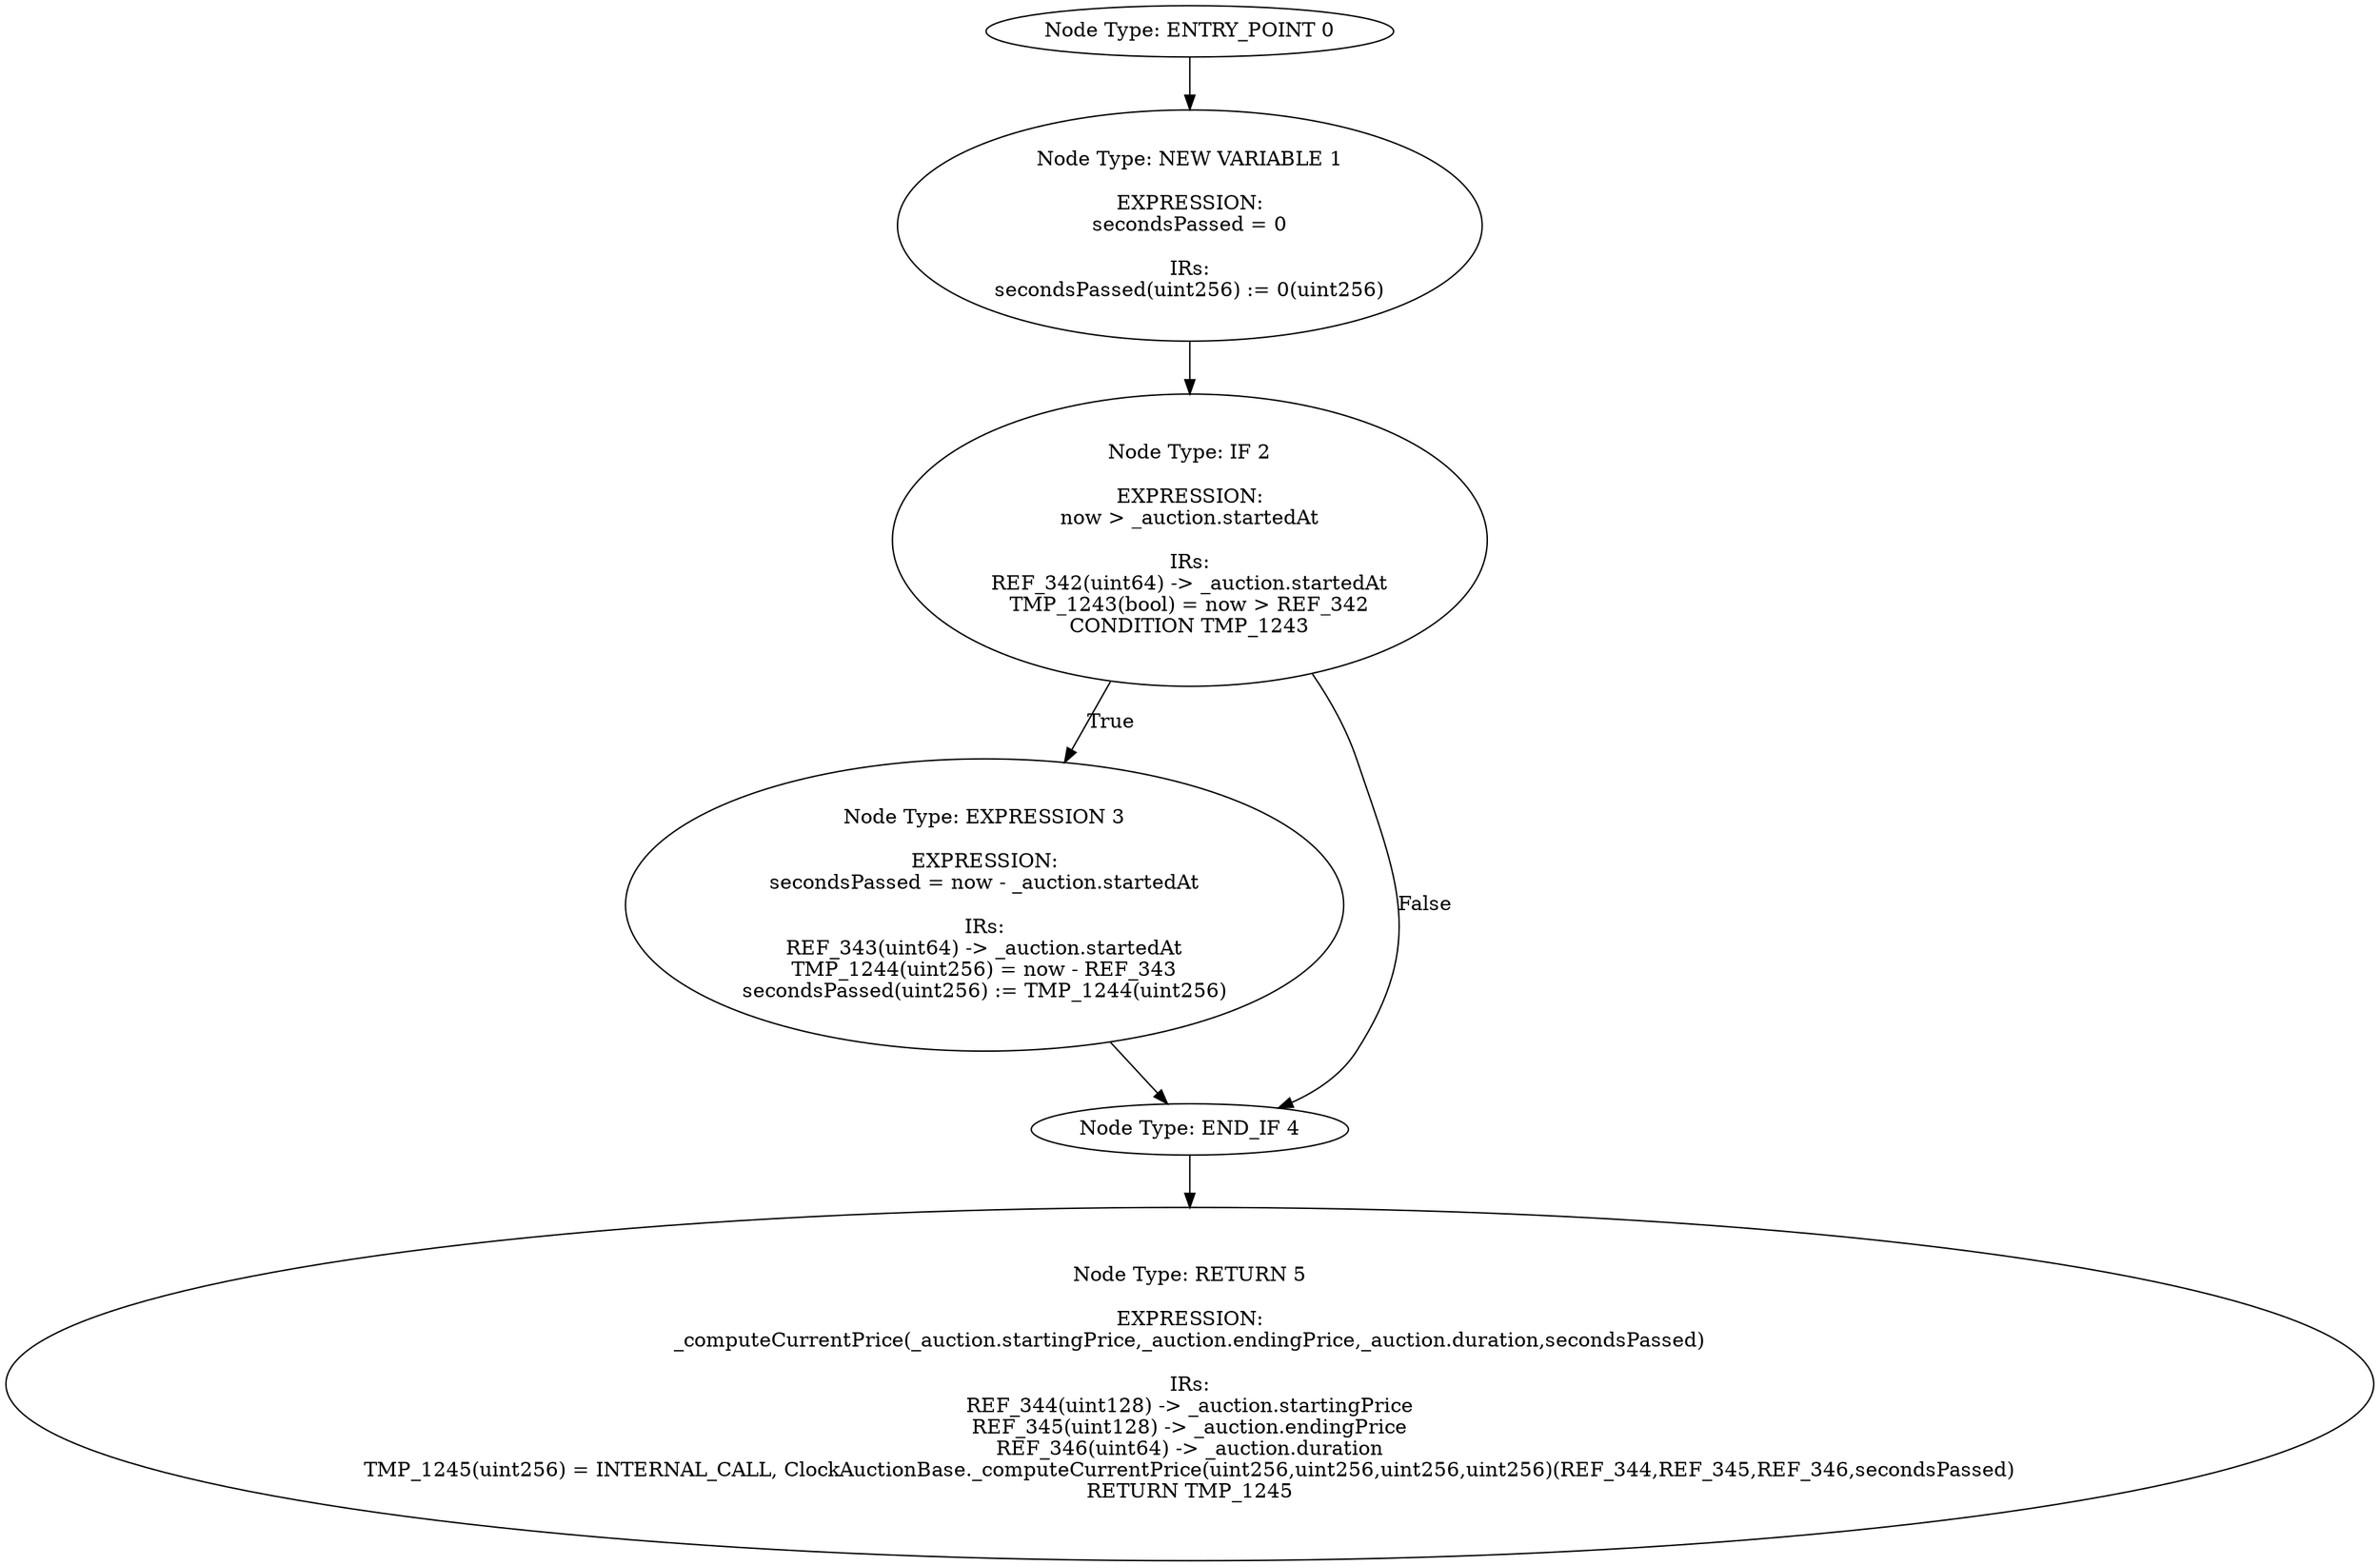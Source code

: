 digraph{
0[label="Node Type: ENTRY_POINT 0
"];
0->1;
1[label="Node Type: NEW VARIABLE 1

EXPRESSION:
secondsPassed = 0

IRs:
secondsPassed(uint256) := 0(uint256)"];
1->2;
2[label="Node Type: IF 2

EXPRESSION:
now > _auction.startedAt

IRs:
REF_342(uint64) -> _auction.startedAt
TMP_1243(bool) = now > REF_342
CONDITION TMP_1243"];
2->3[label="True"];
2->4[label="False"];
3[label="Node Type: EXPRESSION 3

EXPRESSION:
secondsPassed = now - _auction.startedAt

IRs:
REF_343(uint64) -> _auction.startedAt
TMP_1244(uint256) = now - REF_343
secondsPassed(uint256) := TMP_1244(uint256)"];
3->4;
4[label="Node Type: END_IF 4
"];
4->5;
5[label="Node Type: RETURN 5

EXPRESSION:
_computeCurrentPrice(_auction.startingPrice,_auction.endingPrice,_auction.duration,secondsPassed)

IRs:
REF_344(uint128) -> _auction.startingPrice
REF_345(uint128) -> _auction.endingPrice
REF_346(uint64) -> _auction.duration
TMP_1245(uint256) = INTERNAL_CALL, ClockAuctionBase._computeCurrentPrice(uint256,uint256,uint256,uint256)(REF_344,REF_345,REF_346,secondsPassed)
RETURN TMP_1245"];
}
